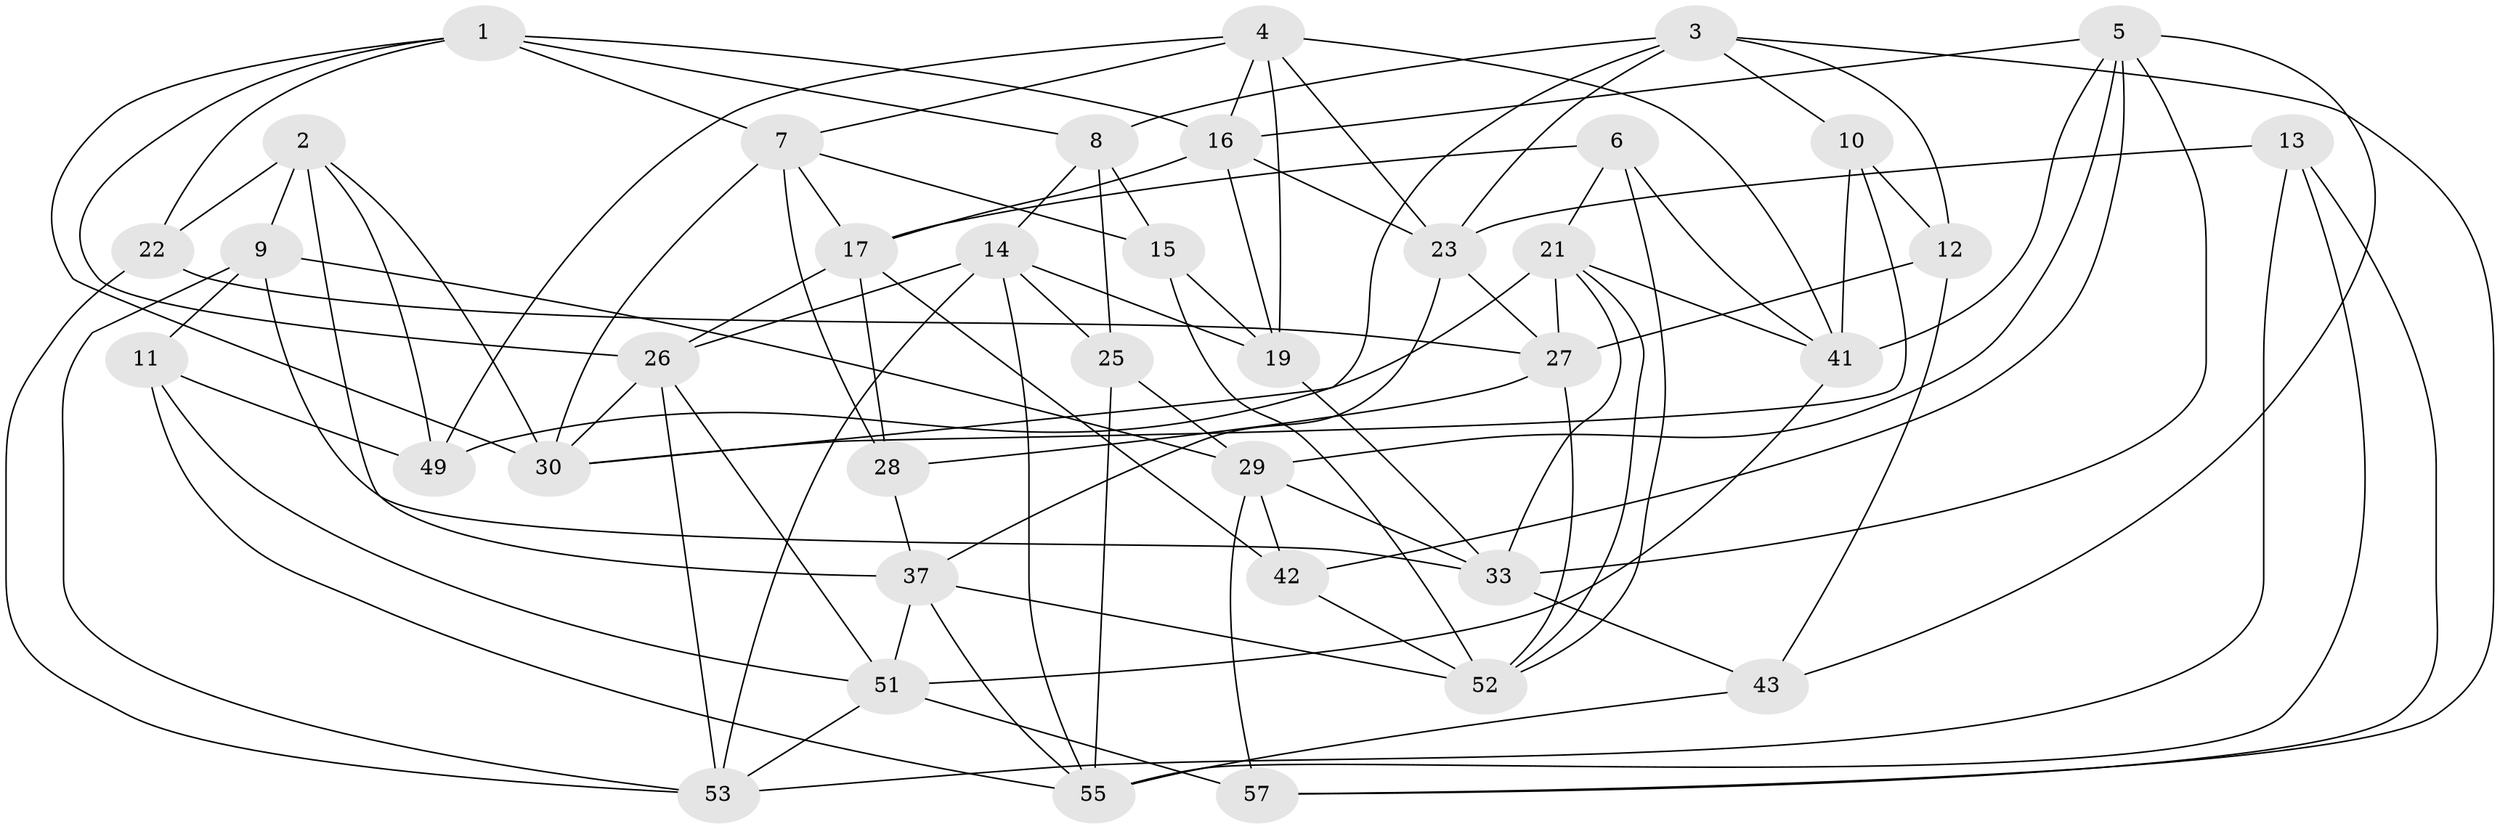 // original degree distribution, {4: 1.0}
// Generated by graph-tools (version 1.1) at 2025/42/03/06/25 10:42:16]
// undirected, 38 vertices, 99 edges
graph export_dot {
graph [start="1"]
  node [color=gray90,style=filled];
  1 [super="+44"];
  2 [super="+18"];
  3 [super="+60"];
  4 [super="+40"];
  5 [super="+47"];
  6;
  7 [super="+38"];
  8 [super="+24"];
  9 [super="+20"];
  10;
  11;
  12;
  13;
  14 [super="+31"];
  15 [super="+58"];
  16 [super="+59"];
  17 [super="+50"];
  19 [super="+63"];
  21 [super="+36"];
  22;
  23 [super="+46"];
  25;
  26 [super="+34"];
  27 [super="+39"];
  28;
  29 [super="+35"];
  30 [super="+32"];
  33 [super="+45"];
  37 [super="+61"];
  41 [super="+48"];
  42;
  43;
  49;
  51 [super="+64"];
  52 [super="+62"];
  53 [super="+54"];
  55 [super="+56"];
  57;
  1 -- 16;
  1 -- 22;
  1 -- 30;
  1 -- 26;
  1 -- 8;
  1 -- 7;
  2 -- 49;
  2 -- 22;
  2 -- 9 [weight=2];
  2 -- 37;
  2 -- 30;
  3 -- 12;
  3 -- 57;
  3 -- 8;
  3 -- 10;
  3 -- 30;
  3 -- 23;
  4 -- 23;
  4 -- 7;
  4 -- 16;
  4 -- 49;
  4 -- 41;
  4 -- 19;
  5 -- 43;
  5 -- 29;
  5 -- 16;
  5 -- 42;
  5 -- 41;
  5 -- 33;
  6 -- 41;
  6 -- 21;
  6 -- 17;
  6 -- 52;
  7 -- 15;
  7 -- 17;
  7 -- 28;
  7 -- 30;
  8 -- 25;
  8 -- 15 [weight=2];
  8 -- 14;
  9 -- 53;
  9 -- 11;
  9 -- 33;
  9 -- 29;
  10 -- 12;
  10 -- 41;
  10 -- 30;
  11 -- 49;
  11 -- 51;
  11 -- 55;
  12 -- 43;
  12 -- 27;
  13 -- 57;
  13 -- 23;
  13 -- 53;
  13 -- 55;
  14 -- 26;
  14 -- 19;
  14 -- 53;
  14 -- 25;
  14 -- 55;
  15 -- 52;
  15 -- 19 [weight=2];
  16 -- 17;
  16 -- 19;
  16 -- 23;
  17 -- 42;
  17 -- 26;
  17 -- 28;
  19 -- 33;
  21 -- 52;
  21 -- 27;
  21 -- 49;
  21 -- 41;
  21 -- 33;
  22 -- 53;
  22 -- 27;
  23 -- 37;
  23 -- 27;
  25 -- 55;
  25 -- 29;
  26 -- 51;
  26 -- 30;
  26 -- 53;
  27 -- 28;
  27 -- 52;
  28 -- 37;
  29 -- 42;
  29 -- 57;
  29 -- 33;
  33 -- 43;
  37 -- 51;
  37 -- 52;
  37 -- 55;
  41 -- 51;
  42 -- 52;
  43 -- 55;
  51 -- 57;
  51 -- 53;
}
